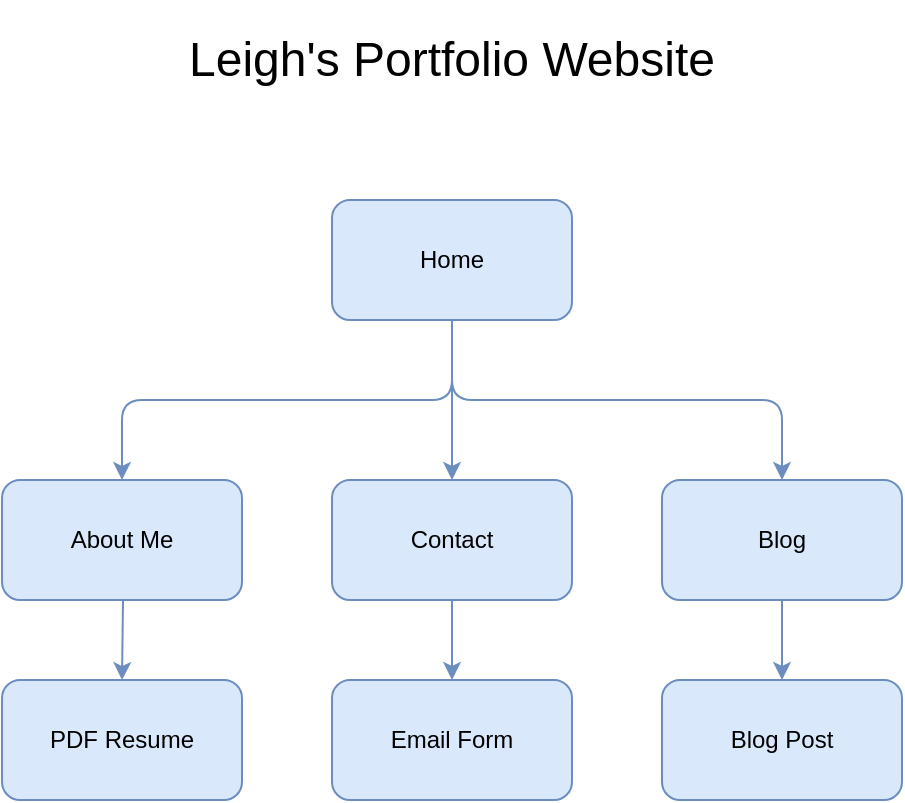 <mxfile version="14.9.6" type="device"><diagram id="4_GJgHw_fhTFv9cB8BqI" name="Page-1"><mxGraphModel dx="1422" dy="852" grid="1" gridSize="10" guides="1" tooltips="1" connect="1" arrows="1" fold="1" page="1" pageScale="1" pageWidth="1169" pageHeight="827" math="0" shadow="0"><root><mxCell id="0"/><mxCell id="1" parent="0"/><mxCell id="0ikeVuC2Zedm--5ZnT-g-1" value="Home" style="rounded=1;whiteSpace=wrap;html=1;fillColor=#dae8fc;strokeColor=#6c8ebf;" parent="1" vertex="1"><mxGeometry x="525" y="230" width="120" height="60" as="geometry"/></mxCell><mxCell id="vExL4YlSIz5GDgOe13j_-4" value="" style="edgeStyle=orthogonalEdgeStyle;rounded=0;orthogonalLoop=1;jettySize=auto;html=1;fillColor=#dae8fc;strokeColor=#6c8ebf;" edge="1" parent="1" target="vExL4YlSIz5GDgOe13j_-3"><mxGeometry relative="1" as="geometry"><mxPoint x="420" y="390" as="sourcePoint"/></mxGeometry></mxCell><mxCell id="0ikeVuC2Zedm--5ZnT-g-2" value="About Me" style="rounded=1;whiteSpace=wrap;html=1;fillColor=#dae8fc;strokeColor=#6c8ebf;" parent="1" vertex="1"><mxGeometry x="360" y="370" width="120" height="60" as="geometry"/></mxCell><mxCell id="0ikeVuC2Zedm--5ZnT-g-3" value="" style="endArrow=classic;html=1;exitX=0.5;exitY=1;exitDx=0;exitDy=0;entryX=0.5;entryY=0;entryDx=0;entryDy=0;fillColor=#dae8fc;strokeColor=#6c8ebf;" parent="1" source="0ikeVuC2Zedm--5ZnT-g-1" target="0ikeVuC2Zedm--5ZnT-g-2" edge="1"><mxGeometry width="50" height="50" relative="1" as="geometry"><mxPoint x="645" y="500" as="sourcePoint"/><mxPoint x="695" y="450" as="targetPoint"/><Array as="points"><mxPoint x="585" y="330"/><mxPoint x="420" y="330"/></Array></mxGeometry></mxCell><mxCell id="vExL4YlSIz5GDgOe13j_-2" value="" style="edgeStyle=orthogonalEdgeStyle;rounded=0;orthogonalLoop=1;jettySize=auto;html=1;fillColor=#dae8fc;strokeColor=#6c8ebf;" edge="1" parent="1" source="0ikeVuC2Zedm--5ZnT-g-5" target="vExL4YlSIz5GDgOe13j_-1"><mxGeometry relative="1" as="geometry"/></mxCell><mxCell id="0ikeVuC2Zedm--5ZnT-g-5" value="Contact" style="rounded=1;whiteSpace=wrap;html=1;fillColor=#dae8fc;strokeColor=#6c8ebf;" parent="1" vertex="1"><mxGeometry x="525" y="370" width="120" height="60" as="geometry"/></mxCell><mxCell id="0ikeVuC2Zedm--5ZnT-g-6" value="Blog" style="rounded=1;whiteSpace=wrap;html=1;fillColor=#dae8fc;strokeColor=#6c8ebf;" parent="1" vertex="1"><mxGeometry x="690" y="370" width="120" height="60" as="geometry"/></mxCell><mxCell id="0ikeVuC2Zedm--5ZnT-g-8" value="" style="endArrow=classic;html=1;exitX=0.5;exitY=1;exitDx=0;exitDy=0;entryX=0.5;entryY=0;entryDx=0;entryDy=0;fillColor=#dae8fc;strokeColor=#6c8ebf;" parent="1" source="0ikeVuC2Zedm--5ZnT-g-1" target="0ikeVuC2Zedm--5ZnT-g-5" edge="1"><mxGeometry width="50" height="50" relative="1" as="geometry"><mxPoint x="680" y="310" as="sourcePoint"/><mxPoint x="525" y="370" as="targetPoint"/><Array as="points"/></mxGeometry></mxCell><mxCell id="0ikeVuC2Zedm--5ZnT-g-9" value="" style="endArrow=classic;html=1;exitX=0.5;exitY=1;exitDx=0;exitDy=0;entryX=0.5;entryY=0;entryDx=0;entryDy=0;fillColor=#dae8fc;strokeColor=#6c8ebf;" parent="1" source="0ikeVuC2Zedm--5ZnT-g-1" target="0ikeVuC2Zedm--5ZnT-g-6" edge="1"><mxGeometry width="50" height="50" relative="1" as="geometry"><mxPoint x="645" y="500" as="sourcePoint"/><mxPoint x="695" y="450" as="targetPoint"/><Array as="points"><mxPoint x="585" y="330"/><mxPoint x="750" y="330"/></Array></mxGeometry></mxCell><mxCell id="0ikeVuC2Zedm--5ZnT-g-12" value="Blog Post" style="rounded=1;whiteSpace=wrap;html=1;fillColor=#dae8fc;strokeColor=#6c8ebf;" parent="1" vertex="1"><mxGeometry x="690" y="470" width="120" height="60" as="geometry"/></mxCell><mxCell id="0ikeVuC2Zedm--5ZnT-g-13" value="" style="endArrow=classic;html=1;exitX=0.5;exitY=1;exitDx=0;exitDy=0;entryX=0.5;entryY=0;entryDx=0;entryDy=0;fillColor=#dae8fc;strokeColor=#6c8ebf;" parent="1" source="0ikeVuC2Zedm--5ZnT-g-6" target="0ikeVuC2Zedm--5ZnT-g-12" edge="1"><mxGeometry width="50" height="50" relative="1" as="geometry"><mxPoint x="645" y="500" as="sourcePoint"/><mxPoint x="695" y="450" as="targetPoint"/></mxGeometry></mxCell><mxCell id="0ikeVuC2Zedm--5ZnT-g-17" value="Leigh's Portfolio Website" style="text;html=1;align=center;verticalAlign=middle;whiteSpace=wrap;rounded=0;fontSize=24;" parent="1" vertex="1"><mxGeometry x="425" y="130" width="320" height="60" as="geometry"/></mxCell><mxCell id="vExL4YlSIz5GDgOe13j_-1" value="Email Form" style="rounded=1;whiteSpace=wrap;html=1;fillColor=#dae8fc;strokeColor=#6c8ebf;" vertex="1" parent="1"><mxGeometry x="525" y="470" width="120" height="60" as="geometry"/></mxCell><mxCell id="vExL4YlSIz5GDgOe13j_-3" value="PDF Resume" style="rounded=1;whiteSpace=wrap;html=1;fillColor=#dae8fc;strokeColor=#6c8ebf;" vertex="1" parent="1"><mxGeometry x="360" y="470" width="120" height="60" as="geometry"/></mxCell></root></mxGraphModel></diagram></mxfile>